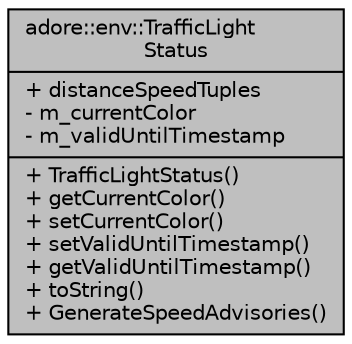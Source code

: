 digraph "adore::env::TrafficLightStatus"
{
 // LATEX_PDF_SIZE
  edge [fontname="Helvetica",fontsize="10",labelfontname="Helvetica",labelfontsize="10"];
  node [fontname="Helvetica",fontsize="10",shape=record];
  Node1 [label="{adore::env::TrafficLight\lStatus\n|+ distanceSpeedTuples\l- m_currentColor\l- m_validUntilTimestamp\l|+ TrafficLightStatus()\l+ getCurrentColor()\l+ setCurrentColor()\l+ setValidUntilTimestamp()\l+ getValidUntilTimestamp()\l+ toString()\l+ GenerateSpeedAdvisories()\l}",height=0.2,width=0.4,color="black", fillcolor="grey75", style="filled", fontcolor="black",tooltip=" "];
}
